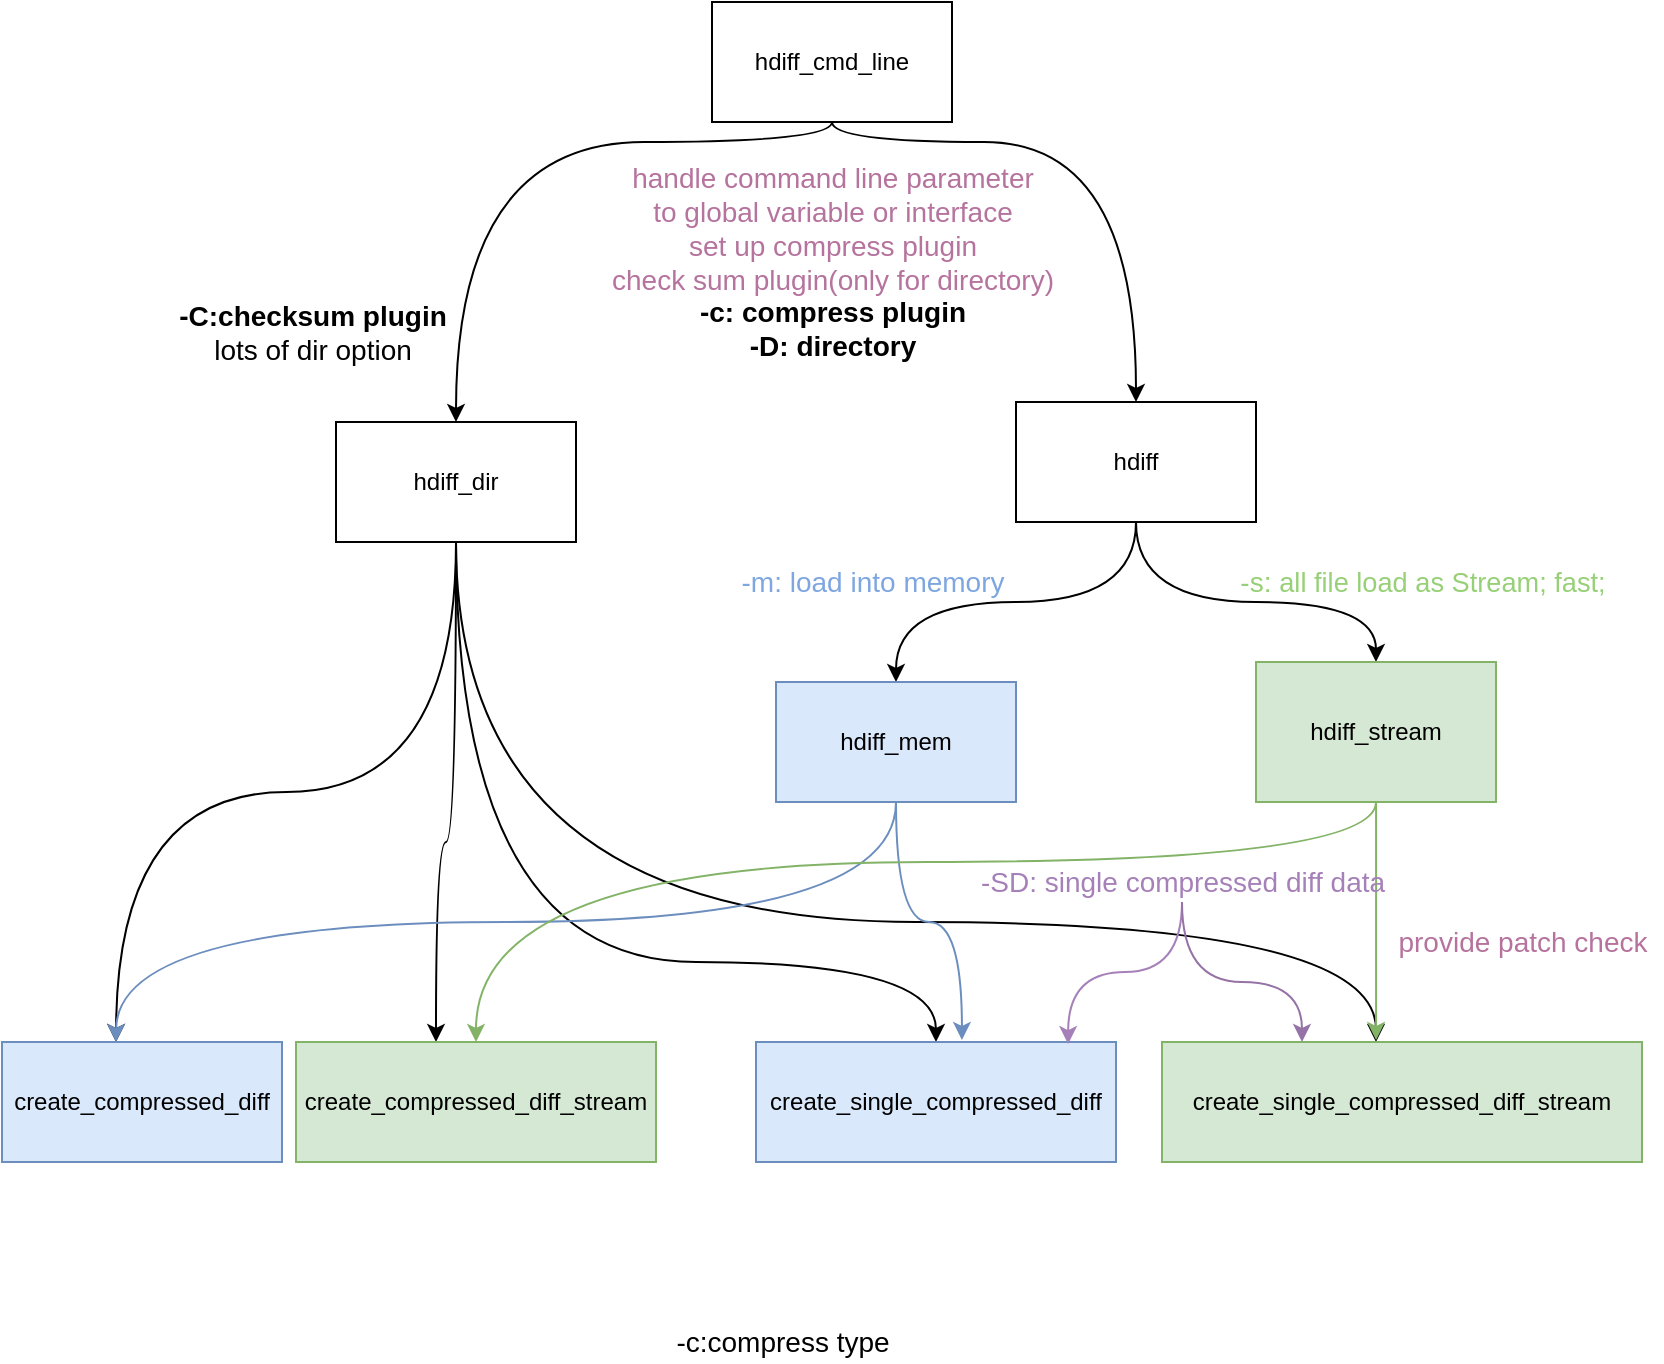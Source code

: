 <mxfile version="14.9.3" type="github">
  <diagram id="71C2lTWhqn7iXaAkYp9l" name="Page-1">
    <mxGraphModel dx="1106" dy="621" grid="1" gridSize="10" guides="1" tooltips="1" connect="1" arrows="1" fold="1" page="1" pageScale="1" pageWidth="850" pageHeight="1100" math="0" shadow="0">
      <root>
        <mxCell id="0" />
        <mxCell id="1" parent="0" />
        <mxCell id="RPoBLLqZ5S25w6Av_XMs-28" style="edgeStyle=orthogonalEdgeStyle;curved=1;orthogonalLoop=1;jettySize=auto;html=1;entryX=0.5;entryY=0;entryDx=0;entryDy=0;strokeColor=#000000;" edge="1" parent="1" source="RPoBLLqZ5S25w6Av_XMs-1" target="RPoBLLqZ5S25w6Av_XMs-2">
          <mxGeometry relative="1" as="geometry">
            <Array as="points">
              <mxPoint x="425" y="90" />
              <mxPoint x="237" y="90" />
            </Array>
          </mxGeometry>
        </mxCell>
        <mxCell id="RPoBLLqZ5S25w6Av_XMs-29" style="edgeStyle=orthogonalEdgeStyle;curved=1;orthogonalLoop=1;jettySize=auto;html=1;strokeColor=#000000;" edge="1" parent="1" source="RPoBLLqZ5S25w6Av_XMs-1" target="RPoBLLqZ5S25w6Av_XMs-3">
          <mxGeometry relative="1" as="geometry">
            <Array as="points">
              <mxPoint x="425" y="90" />
              <mxPoint x="577" y="90" />
            </Array>
          </mxGeometry>
        </mxCell>
        <mxCell id="RPoBLLqZ5S25w6Av_XMs-1" value="hdiff_cmd_line" style="rounded=0;whiteSpace=wrap;html=1;" vertex="1" parent="1">
          <mxGeometry x="365" y="20" width="120" height="60" as="geometry" />
        </mxCell>
        <mxCell id="RPoBLLqZ5S25w6Av_XMs-16" style="edgeStyle=orthogonalEdgeStyle;orthogonalLoop=1;jettySize=auto;html=1;entryX=0.5;entryY=0;entryDx=0;entryDy=0;curved=1;exitX=0.5;exitY=1;exitDx=0;exitDy=0;" edge="1" parent="1" source="RPoBLLqZ5S25w6Av_XMs-2">
          <mxGeometry relative="1" as="geometry">
            <mxPoint x="67" y="540" as="targetPoint" />
          </mxGeometry>
        </mxCell>
        <mxCell id="RPoBLLqZ5S25w6Av_XMs-17" style="edgeStyle=orthogonalEdgeStyle;orthogonalLoop=1;jettySize=auto;html=1;curved=1;" edge="1" parent="1" source="RPoBLLqZ5S25w6Av_XMs-2" target="RPoBLLqZ5S25w6Av_XMs-7">
          <mxGeometry relative="1" as="geometry">
            <Array as="points">
              <mxPoint x="237" y="440" />
              <mxPoint x="227" y="440" />
            </Array>
          </mxGeometry>
        </mxCell>
        <mxCell id="RPoBLLqZ5S25w6Av_XMs-18" style="edgeStyle=orthogonalEdgeStyle;orthogonalLoop=1;jettySize=auto;html=1;entryX=0.5;entryY=0;entryDx=0;entryDy=0;curved=1;" edge="1" parent="1" source="RPoBLLqZ5S25w6Av_XMs-2" target="RPoBLLqZ5S25w6Av_XMs-8">
          <mxGeometry relative="1" as="geometry">
            <Array as="points">
              <mxPoint x="237" y="500" />
              <mxPoint x="477" y="500" />
            </Array>
          </mxGeometry>
        </mxCell>
        <mxCell id="RPoBLLqZ5S25w6Av_XMs-19" style="edgeStyle=orthogonalEdgeStyle;orthogonalLoop=1;jettySize=auto;html=1;curved=1;" edge="1" parent="1" source="RPoBLLqZ5S25w6Av_XMs-2">
          <mxGeometry relative="1" as="geometry">
            <mxPoint x="697" y="540" as="targetPoint" />
            <Array as="points">
              <mxPoint x="237" y="480" />
              <mxPoint x="697" y="480" />
            </Array>
          </mxGeometry>
        </mxCell>
        <mxCell id="RPoBLLqZ5S25w6Av_XMs-2" value="hdiff_dir" style="whiteSpace=wrap;html=1;" vertex="1" parent="1">
          <mxGeometry x="177" y="230" width="120" height="60" as="geometry" />
        </mxCell>
        <mxCell id="RPoBLLqZ5S25w6Av_XMs-14" style="edgeStyle=orthogonalEdgeStyle;orthogonalLoop=1;jettySize=auto;html=1;entryX=0.5;entryY=0;entryDx=0;entryDy=0;curved=1;" edge="1" parent="1" source="RPoBLLqZ5S25w6Av_XMs-3" target="RPoBLLqZ5S25w6Av_XMs-4">
          <mxGeometry relative="1" as="geometry" />
        </mxCell>
        <mxCell id="RPoBLLqZ5S25w6Av_XMs-15" style="edgeStyle=orthogonalEdgeStyle;orthogonalLoop=1;jettySize=auto;html=1;exitX=0.5;exitY=1;exitDx=0;exitDy=0;curved=1;" edge="1" parent="1" source="RPoBLLqZ5S25w6Av_XMs-3" target="RPoBLLqZ5S25w6Av_XMs-5">
          <mxGeometry relative="1" as="geometry">
            <Array as="points">
              <mxPoint x="577" y="320" />
              <mxPoint x="697" y="320" />
            </Array>
          </mxGeometry>
        </mxCell>
        <mxCell id="RPoBLLqZ5S25w6Av_XMs-3" value="hdiff" style="whiteSpace=wrap;html=1;" vertex="1" parent="1">
          <mxGeometry x="517" y="220" width="120" height="60" as="geometry" />
        </mxCell>
        <mxCell id="RPoBLLqZ5S25w6Av_XMs-20" style="edgeStyle=orthogonalEdgeStyle;orthogonalLoop=1;jettySize=auto;html=1;exitX=0.5;exitY=1;exitDx=0;exitDy=0;entryX=0.5;entryY=0;entryDx=0;entryDy=0;curved=1;fillColor=#dae8fc;strokeColor=#6c8ebf;" edge="1" parent="1" source="RPoBLLqZ5S25w6Av_XMs-4">
          <mxGeometry relative="1" as="geometry">
            <mxPoint x="67" y="540" as="targetPoint" />
          </mxGeometry>
        </mxCell>
        <mxCell id="RPoBLLqZ5S25w6Av_XMs-24" style="edgeStyle=orthogonalEdgeStyle;curved=1;orthogonalLoop=1;jettySize=auto;html=1;entryX=0.572;entryY=-0.017;entryDx=0;entryDy=0;entryPerimeter=0;strokeColor=#6c8ebf;fillColor=#dae8fc;" edge="1" parent="1" source="RPoBLLqZ5S25w6Av_XMs-4" target="RPoBLLqZ5S25w6Av_XMs-8">
          <mxGeometry relative="1" as="geometry" />
        </mxCell>
        <mxCell id="RPoBLLqZ5S25w6Av_XMs-4" value="hdiff_mem" style="whiteSpace=wrap;html=1;fillColor=#dae8fc;strokeColor=#6c8ebf;" vertex="1" parent="1">
          <mxGeometry x="397" y="360" width="120" height="60" as="geometry" />
        </mxCell>
        <mxCell id="RPoBLLqZ5S25w6Av_XMs-22" style="edgeStyle=orthogonalEdgeStyle;orthogonalLoop=1;jettySize=auto;html=1;curved=1;fontColor=#97D077;fillColor=#d5e8d4;strokeColor=#82b366;" edge="1" parent="1" source="RPoBLLqZ5S25w6Av_XMs-5" target="RPoBLLqZ5S25w6Av_XMs-7">
          <mxGeometry relative="1" as="geometry">
            <Array as="points">
              <mxPoint x="697" y="450" />
              <mxPoint x="247" y="450" />
            </Array>
          </mxGeometry>
        </mxCell>
        <mxCell id="RPoBLLqZ5S25w6Av_XMs-27" style="edgeStyle=orthogonalEdgeStyle;curved=1;orthogonalLoop=1;jettySize=auto;html=1;entryX=0.446;entryY=-0.017;entryDx=0;entryDy=0;entryPerimeter=0;fillColor=#d5e8d4;strokeColor=#82b366;" edge="1" parent="1" source="RPoBLLqZ5S25w6Av_XMs-5" target="RPoBLLqZ5S25w6Av_XMs-9">
          <mxGeometry relative="1" as="geometry" />
        </mxCell>
        <mxCell id="RPoBLLqZ5S25w6Av_XMs-5" value="hdiff_stream" style="whiteSpace=wrap;html=1;fillColor=#d5e8d4;strokeColor=#82b366;" vertex="1" parent="1">
          <mxGeometry x="637" y="350" width="120" height="70" as="geometry" />
        </mxCell>
        <mxCell id="RPoBLLqZ5S25w6Av_XMs-26" style="edgeStyle=orthogonalEdgeStyle;curved=1;orthogonalLoop=1;jettySize=auto;html=1;exitX=0.75;exitY=1;exitDx=0;exitDy=0;strokeColor=#33FF33;" edge="1" parent="1" source="RPoBLLqZ5S25w6Av_XMs-6">
          <mxGeometry relative="1" as="geometry">
            <mxPoint x="115" y="580" as="targetPoint" />
          </mxGeometry>
        </mxCell>
        <mxCell id="RPoBLLqZ5S25w6Av_XMs-6" value="create_compressed_diff" style="whiteSpace=wrap;html=1;fillColor=#dae8fc;strokeColor=#6c8ebf;" vertex="1" parent="1">
          <mxGeometry x="10" y="540" width="140" height="60" as="geometry" />
        </mxCell>
        <mxCell id="RPoBLLqZ5S25w6Av_XMs-7" value="create_compressed_diff_stream" style="whiteSpace=wrap;html=1;fillColor=#d5e8d4;strokeColor=#82b366;" vertex="1" parent="1">
          <mxGeometry x="157" y="540" width="180" height="60" as="geometry" />
        </mxCell>
        <mxCell id="RPoBLLqZ5S25w6Av_XMs-8" value="create_single_compressed_diff" style="whiteSpace=wrap;html=1;fillColor=#dae8fc;strokeColor=#6c8ebf;" vertex="1" parent="1">
          <mxGeometry x="387" y="540" width="180" height="60" as="geometry" />
        </mxCell>
        <mxCell id="RPoBLLqZ5S25w6Av_XMs-9" value="create_single_compressed_diff_stream" style="whiteSpace=wrap;html=1;fillColor=#d5e8d4;strokeColor=#82b366;" vertex="1" parent="1">
          <mxGeometry x="590" y="540" width="240" height="60" as="geometry" />
        </mxCell>
        <mxCell id="RPoBLLqZ5S25w6Av_XMs-25" value="&lt;font color=&quot;#b5739d&quot;&gt;handle command line parameter &lt;br style=&quot;font-size: 14px&quot;&gt;to global variable or interface&lt;br&gt;set up compress plugin&lt;br&gt;check sum plugin(only for directory)&lt;br&gt;&lt;/font&gt;&lt;b&gt;-c: compress plugin&lt;/b&gt;&lt;br&gt;&lt;b&gt;-D: directory&lt;/b&gt;" style="text;html=1;align=center;verticalAlign=middle;resizable=0;points=[];autosize=1;strokeColor=none;fontSize=14;" vertex="1" parent="1">
          <mxGeometry x="305" y="95" width="240" height="110" as="geometry" />
        </mxCell>
        <mxCell id="RPoBLLqZ5S25w6Av_XMs-31" value="&lt;b&gt;-C:checksum plugin&lt;/b&gt;&lt;br&gt;lots of dir option" style="text;html=1;align=center;verticalAlign=middle;resizable=0;points=[];autosize=1;strokeColor=none;fontSize=14;" vertex="1" parent="1">
          <mxGeometry x="90" y="165" width="150" height="40" as="geometry" />
        </mxCell>
        <mxCell id="RPoBLLqZ5S25w6Av_XMs-32" value="-c:compress type" style="text;html=1;align=center;verticalAlign=middle;resizable=0;points=[];autosize=1;strokeColor=none;fontSize=14;" vertex="1" parent="1">
          <mxGeometry x="340" y="680" width="120" height="20" as="geometry" />
        </mxCell>
        <mxCell id="RPoBLLqZ5S25w6Av_XMs-34" style="edgeStyle=orthogonalEdgeStyle;curved=1;orthogonalLoop=1;jettySize=auto;html=1;entryX=0.867;entryY=0.017;entryDx=0;entryDy=0;entryPerimeter=0;fontSize=14;fontColor=#A680B8;strokeColor=#A680B8;" edge="1" parent="1" source="RPoBLLqZ5S25w6Av_XMs-33" target="RPoBLLqZ5S25w6Av_XMs-8">
          <mxGeometry relative="1" as="geometry" />
        </mxCell>
        <mxCell id="RPoBLLqZ5S25w6Av_XMs-35" style="edgeStyle=orthogonalEdgeStyle;curved=1;orthogonalLoop=1;jettySize=auto;html=1;fontSize=14;strokeColor=#9673a6;fontColor=#A680B8;fillColor=#e1d5e7;" edge="1" parent="1" source="RPoBLLqZ5S25w6Av_XMs-33" target="RPoBLLqZ5S25w6Av_XMs-9">
          <mxGeometry relative="1" as="geometry">
            <Array as="points">
              <mxPoint x="600" y="510" />
              <mxPoint x="660" y="510" />
            </Array>
          </mxGeometry>
        </mxCell>
        <mxCell id="RPoBLLqZ5S25w6Av_XMs-33" value="-SD: single compressed diff data" style="text;html=1;align=center;verticalAlign=middle;resizable=0;points=[];autosize=1;strokeColor=none;fontSize=14;fontColor=#A680B8;" vertex="1" parent="1">
          <mxGeometry x="490" y="450" width="220" height="20" as="geometry" />
        </mxCell>
        <mxCell id="RPoBLLqZ5S25w6Av_XMs-36" value="&lt;font color=&quot;#7ea6e0&quot;&gt;-m: load into memory&lt;/font&gt;" style="text;html=1;align=center;verticalAlign=middle;resizable=0;points=[];autosize=1;fontSize=14;" vertex="1" parent="1">
          <mxGeometry x="370" y="300" width="150" height="20" as="geometry" />
        </mxCell>
        <mxCell id="RPoBLLqZ5S25w6Av_XMs-37" value="&lt;font&gt;-s:&amp;nbsp;&lt;span style=&quot;background-color: transparent ; font-size: 13.6px&quot;&gt;all file load as Stream; fast;&lt;/span&gt;&lt;/font&gt;" style="text;html=1;align=center;verticalAlign=middle;resizable=0;points=[];autosize=1;strokeColor=none;fontSize=14;fontColor=#97D077;" vertex="1" parent="1">
          <mxGeometry x="620" y="300" width="200" height="20" as="geometry" />
        </mxCell>
        <mxCell id="RPoBLLqZ5S25w6Av_XMs-40" value="&lt;font color=&quot;#b5739d&quot;&gt;provide patch check&lt;/font&gt;" style="text;html=1;align=center;verticalAlign=middle;resizable=0;points=[];autosize=1;strokeColor=none;fontSize=14;fontColor=#97D077;" vertex="1" parent="1">
          <mxGeometry x="700" y="480" width="140" height="20" as="geometry" />
        </mxCell>
      </root>
    </mxGraphModel>
  </diagram>
</mxfile>
